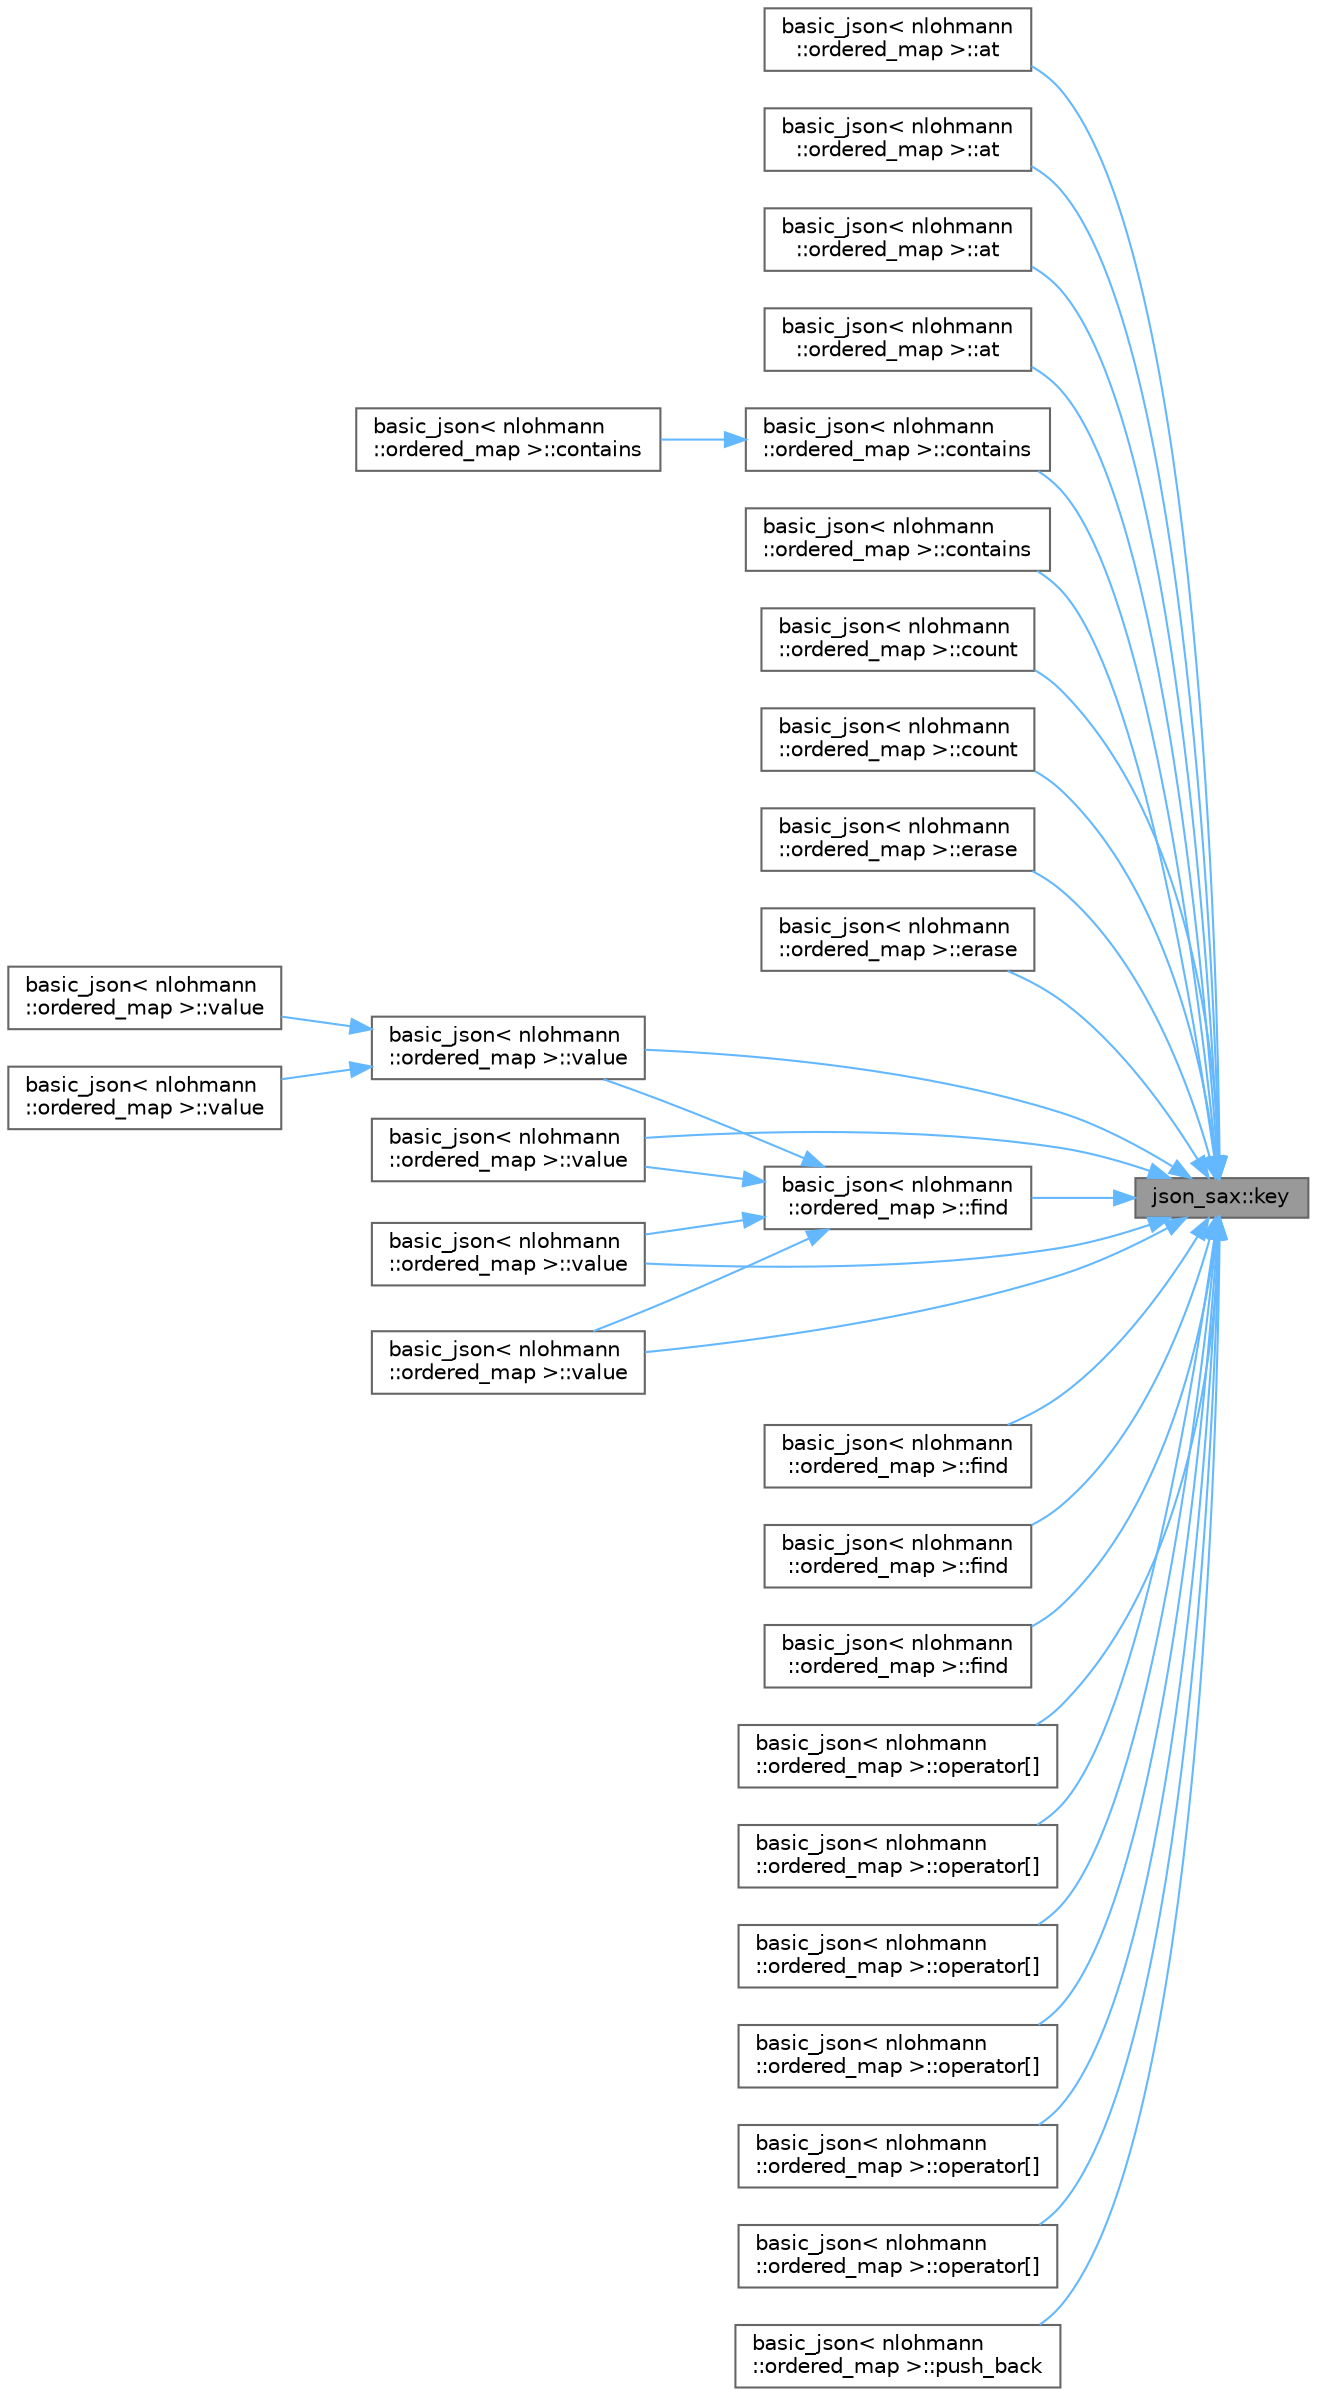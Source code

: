 digraph "json_sax::key"
{
 // LATEX_PDF_SIZE
  bgcolor="transparent";
  edge [fontname=Helvetica,fontsize=10,labelfontname=Helvetica,labelfontsize=10];
  node [fontname=Helvetica,fontsize=10,shape=box,height=0.2,width=0.4];
  rankdir="RL";
  Node1 [id="Node000001",label="json_sax::key",height=0.2,width=0.4,color="gray40", fillcolor="grey60", style="filled", fontcolor="black",tooltip="an object key was read"];
  Node1 -> Node2 [id="edge1_Node000001_Node000002",dir="back",color="steelblue1",style="solid",tooltip=" "];
  Node2 [id="Node000002",label="basic_json\< nlohmann\l::ordered_map \>::at",height=0.2,width=0.4,color="grey40", fillcolor="white", style="filled",URL="$classbasic__json.html#accafaaf23f60bb245ddb1fa0972b33a3",tooltip=" "];
  Node1 -> Node3 [id="edge2_Node000001_Node000003",dir="back",color="steelblue1",style="solid",tooltip=" "];
  Node3 [id="Node000003",label="basic_json\< nlohmann\l::ordered_map \>::at",height=0.2,width=0.4,color="grey40", fillcolor="white", style="filled",URL="$classbasic__json.html#aba9a21714e81e98fc5786a2339ea1665",tooltip=" "];
  Node1 -> Node4 [id="edge3_Node000001_Node000004",dir="back",color="steelblue1",style="solid",tooltip=" "];
  Node4 [id="Node000004",label="basic_json\< nlohmann\l::ordered_map \>::at",height=0.2,width=0.4,color="grey40", fillcolor="white", style="filled",URL="$classbasic__json.html#a4cd9ba2f2164d9cee83b07f76d40843f",tooltip=" "];
  Node1 -> Node5 [id="edge4_Node000001_Node000005",dir="back",color="steelblue1",style="solid",tooltip=" "];
  Node5 [id="Node000005",label="basic_json\< nlohmann\l::ordered_map \>::at",height=0.2,width=0.4,color="grey40", fillcolor="white", style="filled",URL="$classbasic__json.html#a7ae6267ca4bd85e25f61dc5ba30204da",tooltip=" "];
  Node1 -> Node6 [id="edge5_Node000001_Node000006",dir="back",color="steelblue1",style="solid",tooltip=" "];
  Node6 [id="Node000006",label="basic_json\< nlohmann\l::ordered_map \>::contains",height=0.2,width=0.4,color="grey40", fillcolor="white", style="filled",URL="$classbasic__json.html#afd5ea67fe1a4778be5189423e2545d7a",tooltip=" "];
  Node6 -> Node7 [id="edge6_Node000006_Node000007",dir="back",color="steelblue1",style="solid",tooltip=" "];
  Node7 [id="Node000007",label="basic_json\< nlohmann\l::ordered_map \>::contains",height=0.2,width=0.4,color="grey40", fillcolor="white", style="filled",URL="$classbasic__json.html#a90d85402530880892f708ce056cf9fa1",tooltip=" "];
  Node1 -> Node8 [id="edge7_Node000001_Node000008",dir="back",color="steelblue1",style="solid",tooltip=" "];
  Node8 [id="Node000008",label="basic_json\< nlohmann\l::ordered_map \>::contains",height=0.2,width=0.4,color="grey40", fillcolor="white", style="filled",URL="$classbasic__json.html#a7053bdd8e9ee2fcb0ca9c54ec85f1297",tooltip=" "];
  Node1 -> Node9 [id="edge8_Node000001_Node000009",dir="back",color="steelblue1",style="solid",tooltip=" "];
  Node9 [id="Node000009",label="basic_json\< nlohmann\l::ordered_map \>::count",height=0.2,width=0.4,color="grey40", fillcolor="white", style="filled",URL="$classbasic__json.html#ad1e1eff03a320299e6a8639a7579ca46",tooltip=" "];
  Node1 -> Node10 [id="edge9_Node000001_Node000010",dir="back",color="steelblue1",style="solid",tooltip=" "];
  Node10 [id="Node000010",label="basic_json\< nlohmann\l::ordered_map \>::count",height=0.2,width=0.4,color="grey40", fillcolor="white", style="filled",URL="$classbasic__json.html#a1ba1cd73d36a2cd58a9da7021b0f7317",tooltip=" "];
  Node1 -> Node11 [id="edge10_Node000001_Node000011",dir="back",color="steelblue1",style="solid",tooltip=" "];
  Node11 [id="Node000011",label="basic_json\< nlohmann\l::ordered_map \>::erase",height=0.2,width=0.4,color="grey40", fillcolor="white", style="filled",URL="$classbasic__json.html#a05da3b93f2d4a7164589abffaa9acb33",tooltip=" "];
  Node1 -> Node12 [id="edge11_Node000001_Node000012",dir="back",color="steelblue1",style="solid",tooltip=" "];
  Node12 [id="Node000012",label="basic_json\< nlohmann\l::ordered_map \>::erase",height=0.2,width=0.4,color="grey40", fillcolor="white", style="filled",URL="$classbasic__json.html#a5f763336e84232f38e2d80e142f9820e",tooltip=" "];
  Node1 -> Node13 [id="edge12_Node000001_Node000013",dir="back",color="steelblue1",style="solid",tooltip=" "];
  Node13 [id="Node000013",label="basic_json\< nlohmann\l::ordered_map \>::find",height=0.2,width=0.4,color="grey40", fillcolor="white", style="filled",URL="$classbasic__json.html#a727e3cfb5a874314d8deb12cb53a8105",tooltip=" "];
  Node13 -> Node14 [id="edge13_Node000013_Node000014",dir="back",color="steelblue1",style="solid",tooltip=" "];
  Node14 [id="Node000014",label="basic_json\< nlohmann\l::ordered_map \>::value",height=0.2,width=0.4,color="grey40", fillcolor="white", style="filled",URL="$classbasic__json.html#a80c2436388fd16a1529ce9afce8229ef",tooltip=" "];
  Node14 -> Node15 [id="edge14_Node000014_Node000015",dir="back",color="steelblue1",style="solid",tooltip=" "];
  Node15 [id="Node000015",label="basic_json\< nlohmann\l::ordered_map \>::value",height=0.2,width=0.4,color="grey40", fillcolor="white", style="filled",URL="$classbasic__json.html#a7e65cc92d9f1db5edb42294a705c2d4e",tooltip=" "];
  Node14 -> Node16 [id="edge15_Node000014_Node000016",dir="back",color="steelblue1",style="solid",tooltip=" "];
  Node16 [id="Node000016",label="basic_json\< nlohmann\l::ordered_map \>::value",height=0.2,width=0.4,color="grey40", fillcolor="white", style="filled",URL="$classbasic__json.html#a001e11f0e7bef081d390651f69acf346",tooltip=" "];
  Node13 -> Node17 [id="edge16_Node000013_Node000017",dir="back",color="steelblue1",style="solid",tooltip=" "];
  Node17 [id="Node000017",label="basic_json\< nlohmann\l::ordered_map \>::value",height=0.2,width=0.4,color="grey40", fillcolor="white", style="filled",URL="$classbasic__json.html#a56244e0ed0943ad62faf61b06e7ba139",tooltip=" "];
  Node13 -> Node18 [id="edge17_Node000013_Node000018",dir="back",color="steelblue1",style="solid",tooltip=" "];
  Node18 [id="Node000018",label="basic_json\< nlohmann\l::ordered_map \>::value",height=0.2,width=0.4,color="grey40", fillcolor="white", style="filled",URL="$classbasic__json.html#acbe572bbfbd4687a7a9167465e4d41f2",tooltip=" "];
  Node13 -> Node19 [id="edge18_Node000013_Node000019",dir="back",color="steelblue1",style="solid",tooltip=" "];
  Node19 [id="Node000019",label="basic_json\< nlohmann\l::ordered_map \>::value",height=0.2,width=0.4,color="grey40", fillcolor="white", style="filled",URL="$classbasic__json.html#a694398741710ce1c22797ad47109898b",tooltip=" "];
  Node1 -> Node20 [id="edge19_Node000001_Node000020",dir="back",color="steelblue1",style="solid",tooltip=" "];
  Node20 [id="Node000020",label="basic_json\< nlohmann\l::ordered_map \>::find",height=0.2,width=0.4,color="grey40", fillcolor="white", style="filled",URL="$classbasic__json.html#a7bf93ae61eb63a9e543cafb3f723900c",tooltip=" "];
  Node1 -> Node21 [id="edge20_Node000001_Node000021",dir="back",color="steelblue1",style="solid",tooltip=" "];
  Node21 [id="Node000021",label="basic_json\< nlohmann\l::ordered_map \>::find",height=0.2,width=0.4,color="grey40", fillcolor="white", style="filled",URL="$classbasic__json.html#a89dd769ce700326266883ba96a98a8f2",tooltip=" "];
  Node1 -> Node22 [id="edge21_Node000001_Node000022",dir="back",color="steelblue1",style="solid",tooltip=" "];
  Node22 [id="Node000022",label="basic_json\< nlohmann\l::ordered_map \>::find",height=0.2,width=0.4,color="grey40", fillcolor="white", style="filled",URL="$classbasic__json.html#afe1bb257797042aef7142c91f35390d8",tooltip=" "];
  Node1 -> Node23 [id="edge22_Node000001_Node000023",dir="back",color="steelblue1",style="solid",tooltip=" "];
  Node23 [id="Node000023",label="basic_json\< nlohmann\l::ordered_map \>::operator[]",height=0.2,width=0.4,color="grey40", fillcolor="white", style="filled",URL="$classbasic__json.html#a3d3ea17617e94886f3e86ac921095a13",tooltip=" "];
  Node1 -> Node24 [id="edge23_Node000001_Node000024",dir="back",color="steelblue1",style="solid",tooltip=" "];
  Node24 [id="Node000024",label="basic_json\< nlohmann\l::ordered_map \>::operator[]",height=0.2,width=0.4,color="grey40", fillcolor="white", style="filled",URL="$classbasic__json.html#a06fe1a1c7aa8c193c73aa40b17ee5f68",tooltip=" "];
  Node1 -> Node25 [id="edge24_Node000001_Node000025",dir="back",color="steelblue1",style="solid",tooltip=" "];
  Node25 [id="Node000025",label="basic_json\< nlohmann\l::ordered_map \>::operator[]",height=0.2,width=0.4,color="grey40", fillcolor="white", style="filled",URL="$classbasic__json.html#a2e11a3f2a234cd296b515173b6a3b986",tooltip=" "];
  Node1 -> Node26 [id="edge25_Node000001_Node000026",dir="back",color="steelblue1",style="solid",tooltip=" "];
  Node26 [id="Node000026",label="basic_json\< nlohmann\l::ordered_map \>::operator[]",height=0.2,width=0.4,color="grey40", fillcolor="white", style="filled",URL="$classbasic__json.html#a87cae3810ae0a9c56b17842b06fc405e",tooltip=" "];
  Node1 -> Node27 [id="edge26_Node000001_Node000027",dir="back",color="steelblue1",style="solid",tooltip=" "];
  Node27 [id="Node000027",label="basic_json\< nlohmann\l::ordered_map \>::operator[]",height=0.2,width=0.4,color="grey40", fillcolor="white", style="filled",URL="$classbasic__json.html#ab12a4386e6913012ca4dffa0245fdf99",tooltip=" "];
  Node1 -> Node28 [id="edge27_Node000001_Node000028",dir="back",color="steelblue1",style="solid",tooltip=" "];
  Node28 [id="Node000028",label="basic_json\< nlohmann\l::ordered_map \>::operator[]",height=0.2,width=0.4,color="grey40", fillcolor="white", style="filled",URL="$classbasic__json.html#a9c5825034534bf9256a33d2dd995c25a",tooltip=" "];
  Node1 -> Node29 [id="edge28_Node000001_Node000029",dir="back",color="steelblue1",style="solid",tooltip=" "];
  Node29 [id="Node000029",label="basic_json\< nlohmann\l::ordered_map \>::push_back",height=0.2,width=0.4,color="grey40", fillcolor="white", style="filled",URL="$classbasic__json.html#a4fcacc90f17b156f0b6c8e0430624853",tooltip=" "];
  Node1 -> Node14 [id="edge29_Node000001_Node000014",dir="back",color="steelblue1",style="solid",tooltip=" "];
  Node1 -> Node17 [id="edge30_Node000001_Node000017",dir="back",color="steelblue1",style="solid",tooltip=" "];
  Node1 -> Node18 [id="edge31_Node000001_Node000018",dir="back",color="steelblue1",style="solid",tooltip=" "];
  Node1 -> Node19 [id="edge32_Node000001_Node000019",dir="back",color="steelblue1",style="solid",tooltip=" "];
}
